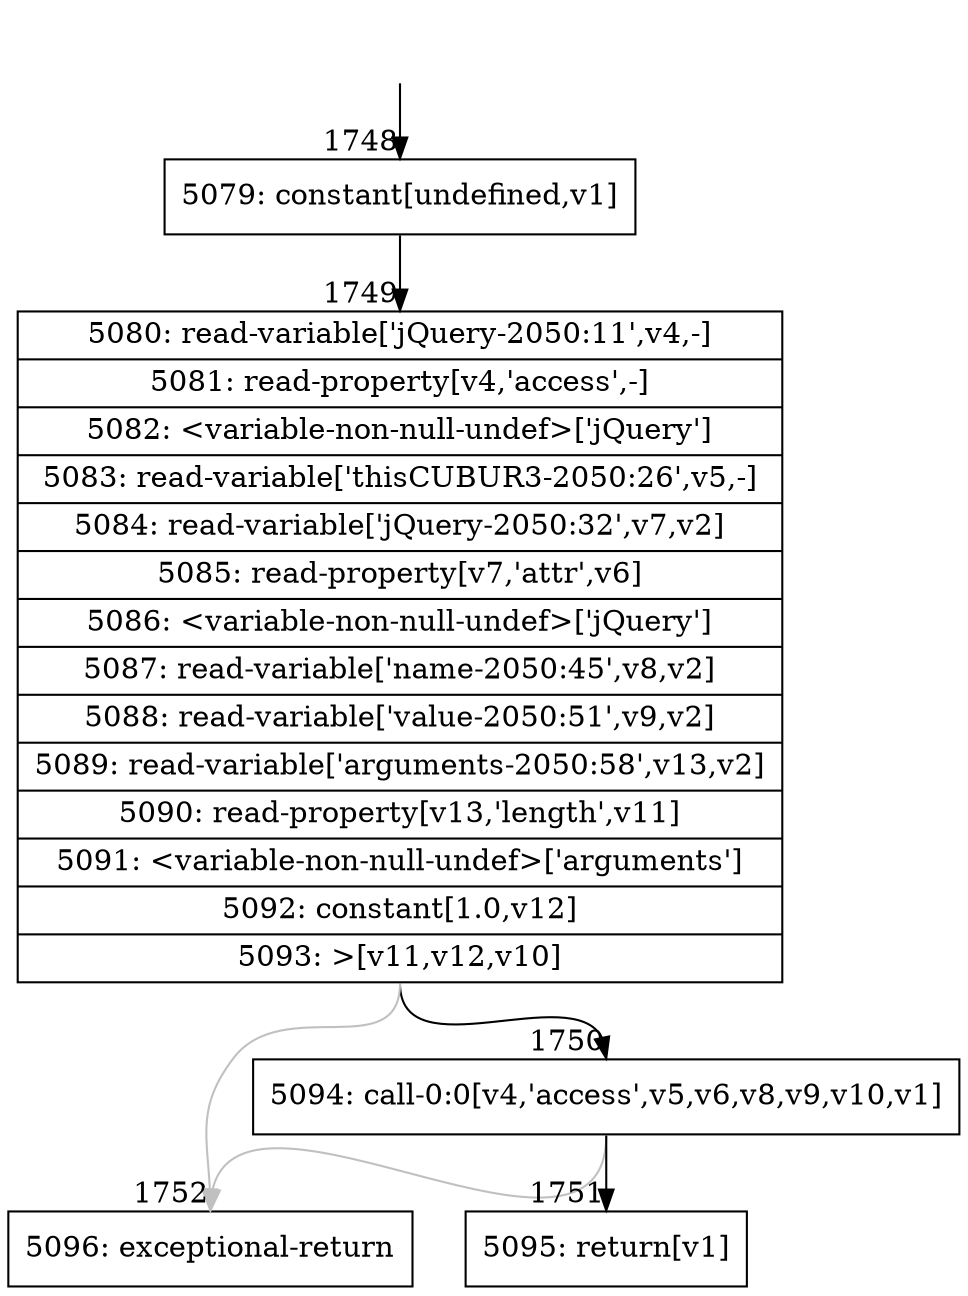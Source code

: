 digraph {
rankdir="TD"
BB_entry123[shape=none,label=""];
BB_entry123 -> BB1748 [tailport=s, headport=n, headlabel="    1748"]
BB1748 [shape=record label="{5079: constant[undefined,v1]}" ] 
BB1748 -> BB1749 [tailport=s, headport=n, headlabel="      1749"]
BB1749 [shape=record label="{5080: read-variable['jQuery-2050:11',v4,-]|5081: read-property[v4,'access',-]|5082: \<variable-non-null-undef\>['jQuery']|5083: read-variable['thisCUBUR3-2050:26',v5,-]|5084: read-variable['jQuery-2050:32',v7,v2]|5085: read-property[v7,'attr',v6]|5086: \<variable-non-null-undef\>['jQuery']|5087: read-variable['name-2050:45',v8,v2]|5088: read-variable['value-2050:51',v9,v2]|5089: read-variable['arguments-2050:58',v13,v2]|5090: read-property[v13,'length',v11]|5091: \<variable-non-null-undef\>['arguments']|5092: constant[1.0,v12]|5093: \>[v11,v12,v10]}" ] 
BB1749 -> BB1750 [tailport=s, headport=n, headlabel="      1750"]
BB1749 -> BB1752 [tailport=s, headport=n, color=gray, headlabel="      1752"]
BB1750 [shape=record label="{5094: call-0:0[v4,'access',v5,v6,v8,v9,v10,v1]}" ] 
BB1750 -> BB1751 [tailport=s, headport=n, headlabel="      1751"]
BB1750 -> BB1752 [tailport=s, headport=n, color=gray]
BB1751 [shape=record label="{5095: return[v1]}" ] 
BB1752 [shape=record label="{5096: exceptional-return}" ] 
}
